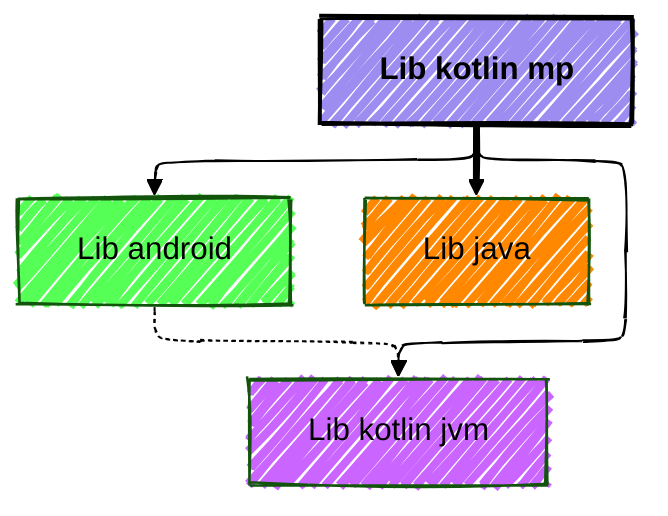 ---
config:
  layout: elk
  look: handDrawn
  theme: forest
  elk:
    mergeEdges: true
    forceNodeModelOrder: true
    nodePlacementStrategy: LINEAR_SEGMENTS
    cycleBreakingStrategy: INTERACTIVE
    considerModelOrder: PREFER_EDGES
---
graph TD
  _sample_lib_android["Lib android"]
  _sample_lib_java["Lib java"]
  _sample_lib_kotlin_jvm["Lib kotlin jvm"]
  _sample_lib_kotlin_mp["Lib kotlin mp"]
  style _sample_lib_android fill:#55FF55,color:black
  style _sample_lib_java fill:#FF8800,color:black
  style _sample_lib_kotlin_jvm fill:#CA66FF,color:black
  style _sample_lib_kotlin_mp fill:#9D8DF1,color:black,font-weight:bold,stroke:black,stroke-width:2px
  _sample_lib_android -.-> _sample_lib_kotlin_jvm
  _sample_lib_kotlin_mp --> _sample_lib_android
  _sample_lib_kotlin_mp ==> _sample_lib_java
  _sample_lib_kotlin_mp --> _sample_lib_kotlin_jvm